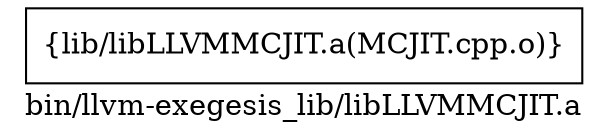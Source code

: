 digraph "bin/llvm-exegesis_lib/libLLVMMCJIT.a" {
	label="bin/llvm-exegesis_lib/libLLVMMCJIT.a";
	rankdir=LR;

	Node0x55b45cbb7af8 [shape=record,shape=box,group=0,label="{lib/libLLVMMCJIT.a(MCJIT.cpp.o)}"];
}
